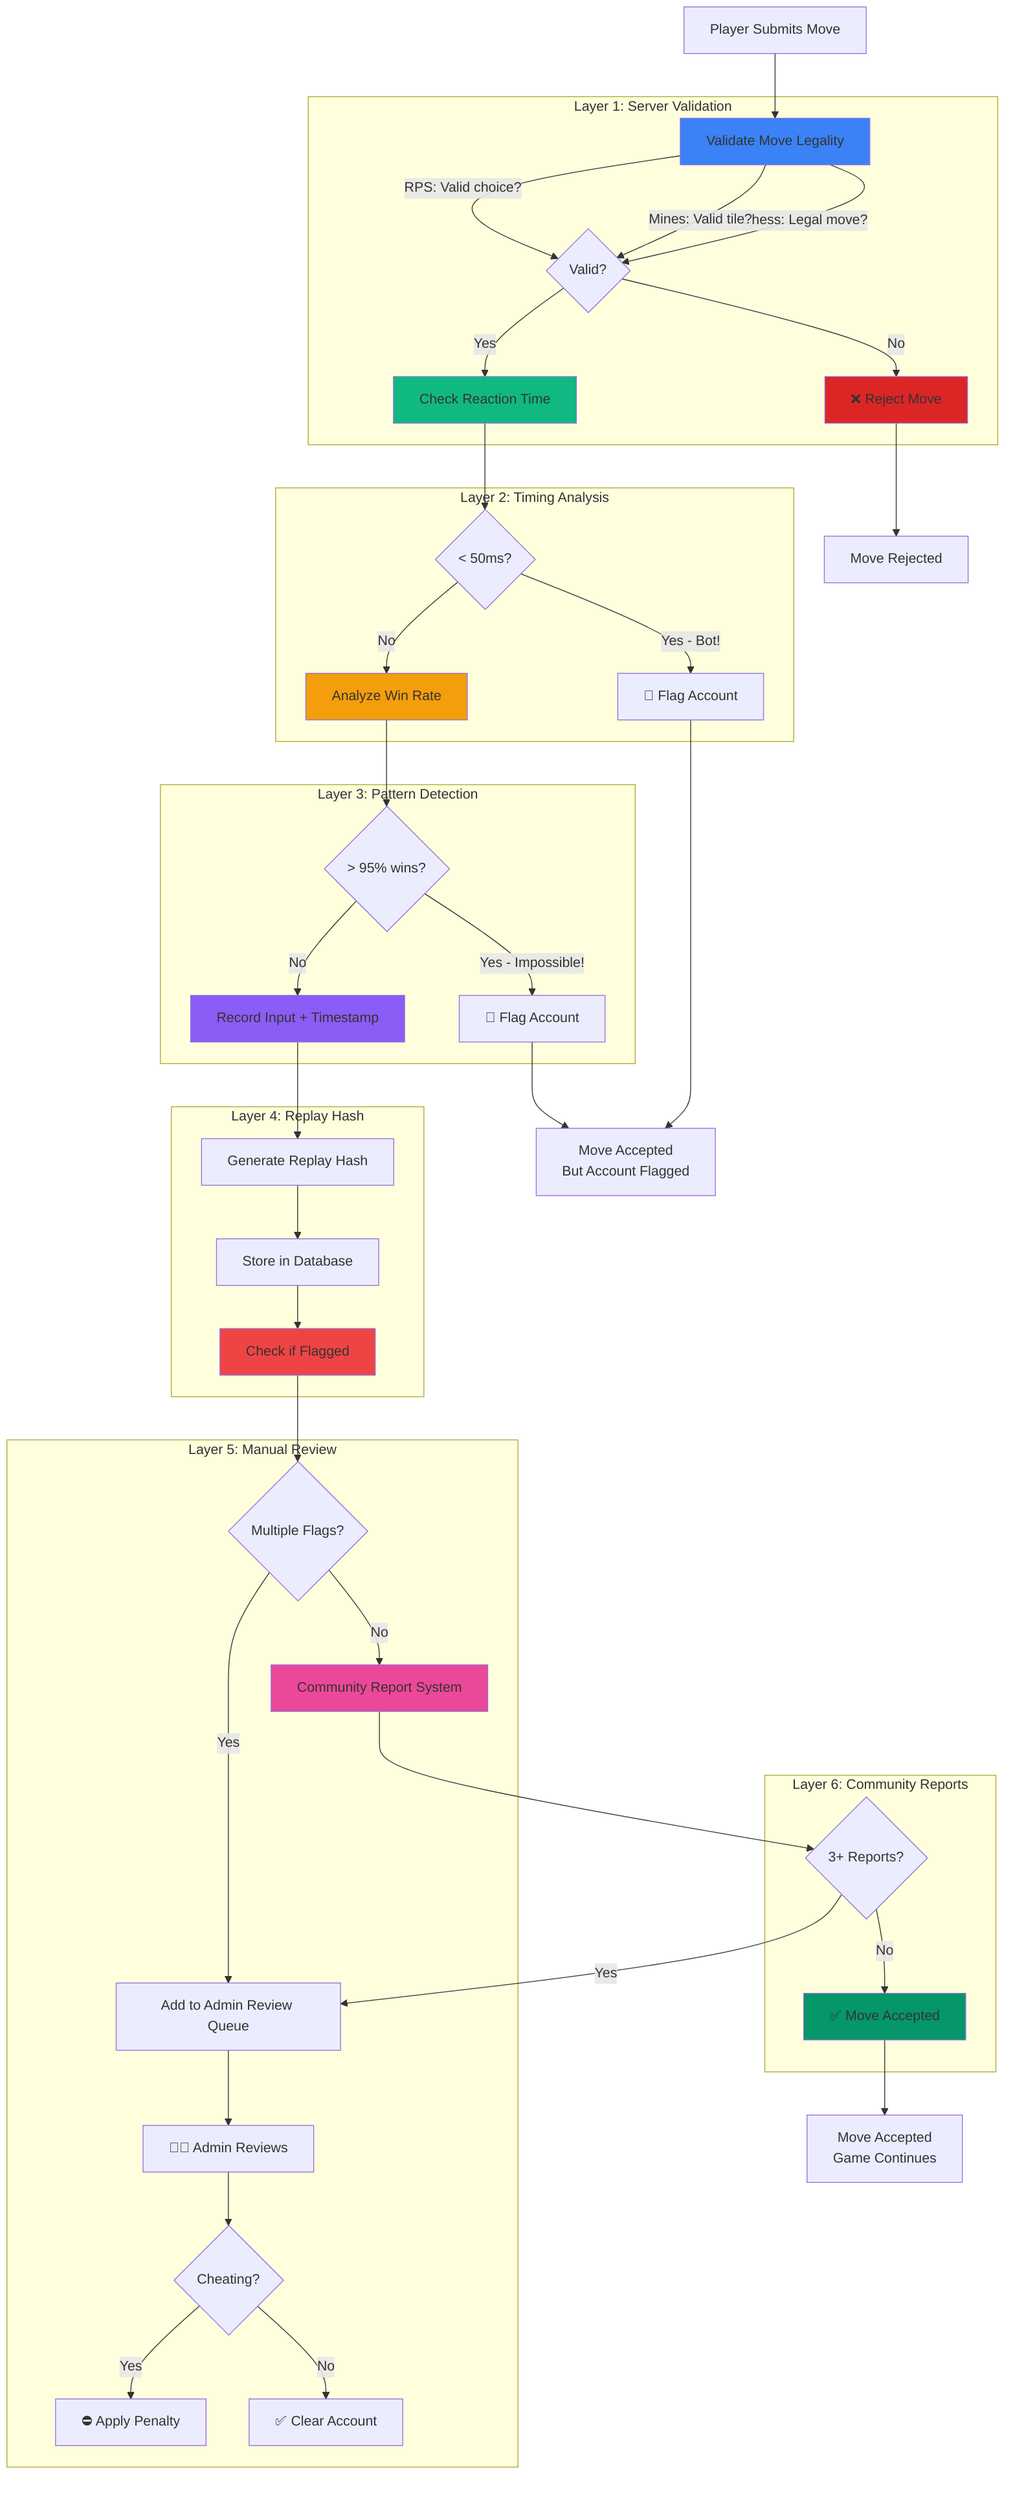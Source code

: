 graph TD
    START[Player Submits Move] --> L1

    subgraph "Layer 1: Server Validation"
        L1[Validate Move Legality]
        L1 -->|Chess: Legal move?| L1A{Valid?}
        L1 -->|Mines: Valid tile?| L1A
        L1 -->|RPS: Valid choice?| L1A
        L1A -->|No| REJECT1[❌ Reject Move]
        L1A -->|Yes| L2
    end

    subgraph "Layer 2: Timing Analysis"
        L2[Check Reaction Time]
        L2 --> L2A{< 50ms?}
        L2A -->|Yes - Bot!| FLAG1[🚩 Flag Account]
        L2A -->|No| L3
    end

    subgraph "Layer 3: Pattern Detection"
        L3[Analyze Win Rate]
        L3 --> L3A{> 95% wins?}
        L3A -->|Yes - Impossible!| FLAG2[🚩 Flag Account]
        L3A -->|No| L4
    end

    subgraph "Layer 4: Replay Hash"
        L4[Record Input + Timestamp]
        L4 --> L4A[Generate Replay Hash]
        L4A --> L4B[Store in Database]
        L4B --> L5
    end

    subgraph "Layer 5: Manual Review"
        L5[Check if Flagged]
        L5 --> L5A{Multiple Flags?}
        L5A -->|Yes| QUEUE[Add to Admin Review Queue]
        L5A -->|No| L6
        QUEUE --> ADMIN[👨‍💼 Admin Reviews]
        ADMIN --> BAN{Cheating?}
        BAN -->|Yes| PENALTY[⛔ Apply Penalty]
        BAN -->|No| CLEAR[✅ Clear Account]
    end

    subgraph "Layer 6: Community Reports"
        L6[Community Report System]
        L6 --> L6A{3+ Reports?}
        L6A -->|Yes| QUEUE
        L6A -->|No| ACCEPT[✅ Move Accepted]
    end

    REJECT1 --> END1[Move Rejected]
    FLAG1 --> CONTINUE[Move Accepted<br/>But Account Flagged]
    FLAG2 --> CONTINUE
    ACCEPT --> END2[Move Accepted<br/>Game Continues]

    style L1 fill:#3B82F6
    style L2 fill:#10B981
    style L3 fill:#F59E0B
    style L4 fill:#8B5CF6
    style L5 fill:#EF4444
    style L6 fill:#EC4899
    style REJECT1 fill:#DC2626
    style ACCEPT fill:#059669